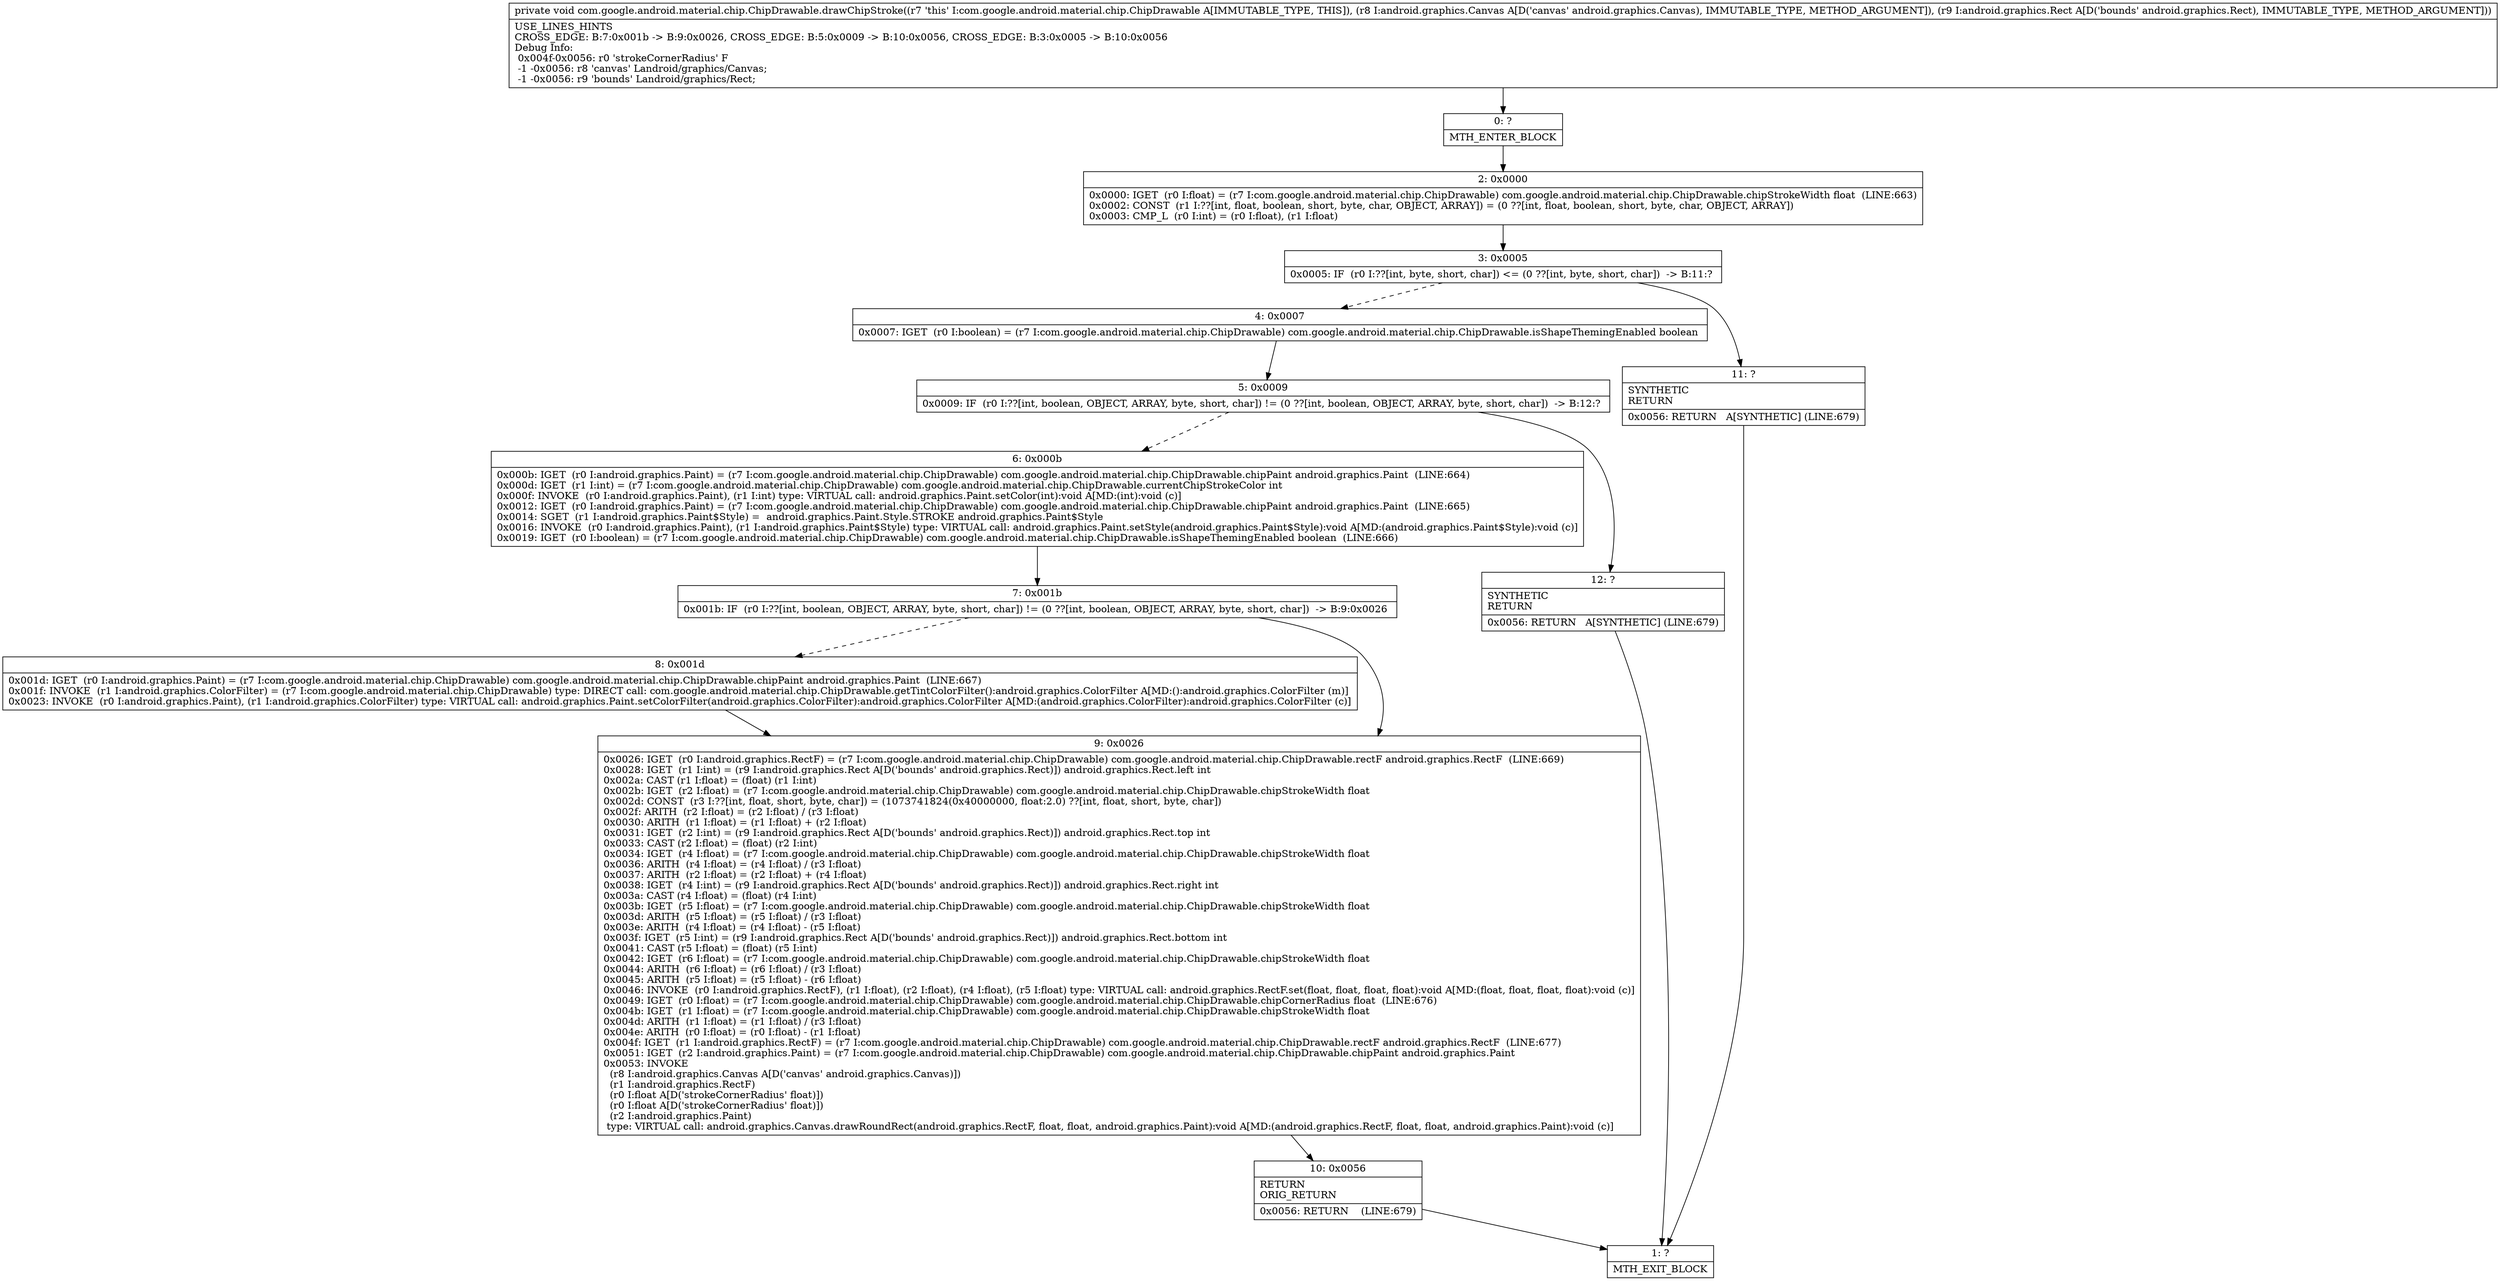 digraph "CFG forcom.google.android.material.chip.ChipDrawable.drawChipStroke(Landroid\/graphics\/Canvas;Landroid\/graphics\/Rect;)V" {
Node_0 [shape=record,label="{0\:\ ?|MTH_ENTER_BLOCK\l}"];
Node_2 [shape=record,label="{2\:\ 0x0000|0x0000: IGET  (r0 I:float) = (r7 I:com.google.android.material.chip.ChipDrawable) com.google.android.material.chip.ChipDrawable.chipStrokeWidth float  (LINE:663)\l0x0002: CONST  (r1 I:??[int, float, boolean, short, byte, char, OBJECT, ARRAY]) = (0 ??[int, float, boolean, short, byte, char, OBJECT, ARRAY]) \l0x0003: CMP_L  (r0 I:int) = (r0 I:float), (r1 I:float) \l}"];
Node_3 [shape=record,label="{3\:\ 0x0005|0x0005: IF  (r0 I:??[int, byte, short, char]) \<= (0 ??[int, byte, short, char])  \-\> B:11:? \l}"];
Node_4 [shape=record,label="{4\:\ 0x0007|0x0007: IGET  (r0 I:boolean) = (r7 I:com.google.android.material.chip.ChipDrawable) com.google.android.material.chip.ChipDrawable.isShapeThemingEnabled boolean \l}"];
Node_5 [shape=record,label="{5\:\ 0x0009|0x0009: IF  (r0 I:??[int, boolean, OBJECT, ARRAY, byte, short, char]) != (0 ??[int, boolean, OBJECT, ARRAY, byte, short, char])  \-\> B:12:? \l}"];
Node_6 [shape=record,label="{6\:\ 0x000b|0x000b: IGET  (r0 I:android.graphics.Paint) = (r7 I:com.google.android.material.chip.ChipDrawable) com.google.android.material.chip.ChipDrawable.chipPaint android.graphics.Paint  (LINE:664)\l0x000d: IGET  (r1 I:int) = (r7 I:com.google.android.material.chip.ChipDrawable) com.google.android.material.chip.ChipDrawable.currentChipStrokeColor int \l0x000f: INVOKE  (r0 I:android.graphics.Paint), (r1 I:int) type: VIRTUAL call: android.graphics.Paint.setColor(int):void A[MD:(int):void (c)]\l0x0012: IGET  (r0 I:android.graphics.Paint) = (r7 I:com.google.android.material.chip.ChipDrawable) com.google.android.material.chip.ChipDrawable.chipPaint android.graphics.Paint  (LINE:665)\l0x0014: SGET  (r1 I:android.graphics.Paint$Style) =  android.graphics.Paint.Style.STROKE android.graphics.Paint$Style \l0x0016: INVOKE  (r0 I:android.graphics.Paint), (r1 I:android.graphics.Paint$Style) type: VIRTUAL call: android.graphics.Paint.setStyle(android.graphics.Paint$Style):void A[MD:(android.graphics.Paint$Style):void (c)]\l0x0019: IGET  (r0 I:boolean) = (r7 I:com.google.android.material.chip.ChipDrawable) com.google.android.material.chip.ChipDrawable.isShapeThemingEnabled boolean  (LINE:666)\l}"];
Node_7 [shape=record,label="{7\:\ 0x001b|0x001b: IF  (r0 I:??[int, boolean, OBJECT, ARRAY, byte, short, char]) != (0 ??[int, boolean, OBJECT, ARRAY, byte, short, char])  \-\> B:9:0x0026 \l}"];
Node_8 [shape=record,label="{8\:\ 0x001d|0x001d: IGET  (r0 I:android.graphics.Paint) = (r7 I:com.google.android.material.chip.ChipDrawable) com.google.android.material.chip.ChipDrawable.chipPaint android.graphics.Paint  (LINE:667)\l0x001f: INVOKE  (r1 I:android.graphics.ColorFilter) = (r7 I:com.google.android.material.chip.ChipDrawable) type: DIRECT call: com.google.android.material.chip.ChipDrawable.getTintColorFilter():android.graphics.ColorFilter A[MD:():android.graphics.ColorFilter (m)]\l0x0023: INVOKE  (r0 I:android.graphics.Paint), (r1 I:android.graphics.ColorFilter) type: VIRTUAL call: android.graphics.Paint.setColorFilter(android.graphics.ColorFilter):android.graphics.ColorFilter A[MD:(android.graphics.ColorFilter):android.graphics.ColorFilter (c)]\l}"];
Node_9 [shape=record,label="{9\:\ 0x0026|0x0026: IGET  (r0 I:android.graphics.RectF) = (r7 I:com.google.android.material.chip.ChipDrawable) com.google.android.material.chip.ChipDrawable.rectF android.graphics.RectF  (LINE:669)\l0x0028: IGET  (r1 I:int) = (r9 I:android.graphics.Rect A[D('bounds' android.graphics.Rect)]) android.graphics.Rect.left int \l0x002a: CAST (r1 I:float) = (float) (r1 I:int) \l0x002b: IGET  (r2 I:float) = (r7 I:com.google.android.material.chip.ChipDrawable) com.google.android.material.chip.ChipDrawable.chipStrokeWidth float \l0x002d: CONST  (r3 I:??[int, float, short, byte, char]) = (1073741824(0x40000000, float:2.0) ??[int, float, short, byte, char]) \l0x002f: ARITH  (r2 I:float) = (r2 I:float) \/ (r3 I:float) \l0x0030: ARITH  (r1 I:float) = (r1 I:float) + (r2 I:float) \l0x0031: IGET  (r2 I:int) = (r9 I:android.graphics.Rect A[D('bounds' android.graphics.Rect)]) android.graphics.Rect.top int \l0x0033: CAST (r2 I:float) = (float) (r2 I:int) \l0x0034: IGET  (r4 I:float) = (r7 I:com.google.android.material.chip.ChipDrawable) com.google.android.material.chip.ChipDrawable.chipStrokeWidth float \l0x0036: ARITH  (r4 I:float) = (r4 I:float) \/ (r3 I:float) \l0x0037: ARITH  (r2 I:float) = (r2 I:float) + (r4 I:float) \l0x0038: IGET  (r4 I:int) = (r9 I:android.graphics.Rect A[D('bounds' android.graphics.Rect)]) android.graphics.Rect.right int \l0x003a: CAST (r4 I:float) = (float) (r4 I:int) \l0x003b: IGET  (r5 I:float) = (r7 I:com.google.android.material.chip.ChipDrawable) com.google.android.material.chip.ChipDrawable.chipStrokeWidth float \l0x003d: ARITH  (r5 I:float) = (r5 I:float) \/ (r3 I:float) \l0x003e: ARITH  (r4 I:float) = (r4 I:float) \- (r5 I:float) \l0x003f: IGET  (r5 I:int) = (r9 I:android.graphics.Rect A[D('bounds' android.graphics.Rect)]) android.graphics.Rect.bottom int \l0x0041: CAST (r5 I:float) = (float) (r5 I:int) \l0x0042: IGET  (r6 I:float) = (r7 I:com.google.android.material.chip.ChipDrawable) com.google.android.material.chip.ChipDrawable.chipStrokeWidth float \l0x0044: ARITH  (r6 I:float) = (r6 I:float) \/ (r3 I:float) \l0x0045: ARITH  (r5 I:float) = (r5 I:float) \- (r6 I:float) \l0x0046: INVOKE  (r0 I:android.graphics.RectF), (r1 I:float), (r2 I:float), (r4 I:float), (r5 I:float) type: VIRTUAL call: android.graphics.RectF.set(float, float, float, float):void A[MD:(float, float, float, float):void (c)]\l0x0049: IGET  (r0 I:float) = (r7 I:com.google.android.material.chip.ChipDrawable) com.google.android.material.chip.ChipDrawable.chipCornerRadius float  (LINE:676)\l0x004b: IGET  (r1 I:float) = (r7 I:com.google.android.material.chip.ChipDrawable) com.google.android.material.chip.ChipDrawable.chipStrokeWidth float \l0x004d: ARITH  (r1 I:float) = (r1 I:float) \/ (r3 I:float) \l0x004e: ARITH  (r0 I:float) = (r0 I:float) \- (r1 I:float) \l0x004f: IGET  (r1 I:android.graphics.RectF) = (r7 I:com.google.android.material.chip.ChipDrawable) com.google.android.material.chip.ChipDrawable.rectF android.graphics.RectF  (LINE:677)\l0x0051: IGET  (r2 I:android.graphics.Paint) = (r7 I:com.google.android.material.chip.ChipDrawable) com.google.android.material.chip.ChipDrawable.chipPaint android.graphics.Paint \l0x0053: INVOKE  \l  (r8 I:android.graphics.Canvas A[D('canvas' android.graphics.Canvas)])\l  (r1 I:android.graphics.RectF)\l  (r0 I:float A[D('strokeCornerRadius' float)])\l  (r0 I:float A[D('strokeCornerRadius' float)])\l  (r2 I:android.graphics.Paint)\l type: VIRTUAL call: android.graphics.Canvas.drawRoundRect(android.graphics.RectF, float, float, android.graphics.Paint):void A[MD:(android.graphics.RectF, float, float, android.graphics.Paint):void (c)]\l}"];
Node_10 [shape=record,label="{10\:\ 0x0056|RETURN\lORIG_RETURN\l|0x0056: RETURN    (LINE:679)\l}"];
Node_1 [shape=record,label="{1\:\ ?|MTH_EXIT_BLOCK\l}"];
Node_12 [shape=record,label="{12\:\ ?|SYNTHETIC\lRETURN\l|0x0056: RETURN   A[SYNTHETIC] (LINE:679)\l}"];
Node_11 [shape=record,label="{11\:\ ?|SYNTHETIC\lRETURN\l|0x0056: RETURN   A[SYNTHETIC] (LINE:679)\l}"];
MethodNode[shape=record,label="{private void com.google.android.material.chip.ChipDrawable.drawChipStroke((r7 'this' I:com.google.android.material.chip.ChipDrawable A[IMMUTABLE_TYPE, THIS]), (r8 I:android.graphics.Canvas A[D('canvas' android.graphics.Canvas), IMMUTABLE_TYPE, METHOD_ARGUMENT]), (r9 I:android.graphics.Rect A[D('bounds' android.graphics.Rect), IMMUTABLE_TYPE, METHOD_ARGUMENT]))  | USE_LINES_HINTS\lCROSS_EDGE: B:7:0x001b \-\> B:9:0x0026, CROSS_EDGE: B:5:0x0009 \-\> B:10:0x0056, CROSS_EDGE: B:3:0x0005 \-\> B:10:0x0056\lDebug Info:\l  0x004f\-0x0056: r0 'strokeCornerRadius' F\l  \-1 \-0x0056: r8 'canvas' Landroid\/graphics\/Canvas;\l  \-1 \-0x0056: r9 'bounds' Landroid\/graphics\/Rect;\l}"];
MethodNode -> Node_0;Node_0 -> Node_2;
Node_2 -> Node_3;
Node_3 -> Node_4[style=dashed];
Node_3 -> Node_11;
Node_4 -> Node_5;
Node_5 -> Node_6[style=dashed];
Node_5 -> Node_12;
Node_6 -> Node_7;
Node_7 -> Node_8[style=dashed];
Node_7 -> Node_9;
Node_8 -> Node_9;
Node_9 -> Node_10;
Node_10 -> Node_1;
Node_12 -> Node_1;
Node_11 -> Node_1;
}

